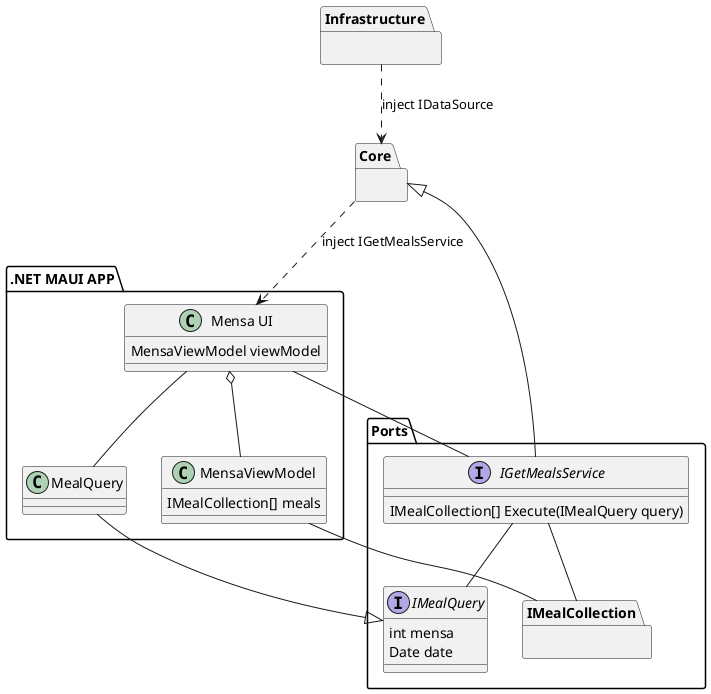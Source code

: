 @startuml

package Ports {


        package IMealCollection {
        }

        interface IMealQuery {
                int mensa
                Date date
        }

        interface IGetMealsService {
               IMealCollection[] Execute(IMealQuery query)
        }

}

package Infrastructure {

}

package Core {
}

package ".NET MAUI APP" as App {
class "Mensa UI" as MensaView {
	MensaViewModel viewModel
}
class MensaViewModel {
	IMealCollection[] meals
}
class MealQuery {

}
}

IGetMealsService -- IMealCollection
IGetMealsService -- IMealQuery
MensaView o-- MensaViewModel
MensaViewModel -- IMealCollection
IMealQuery <|-- MealQuery
MensaView -- MealQuery
'IGetMealsService -- MensaView 
'IDataSource -- GetMealsService
Infrastructure ..> Core : inject IDataSource
Core ..> MensaView : inject IGetMealsService
MensaView -- IGetMealsService
Core <|-- IGetMealsService


@enduml

